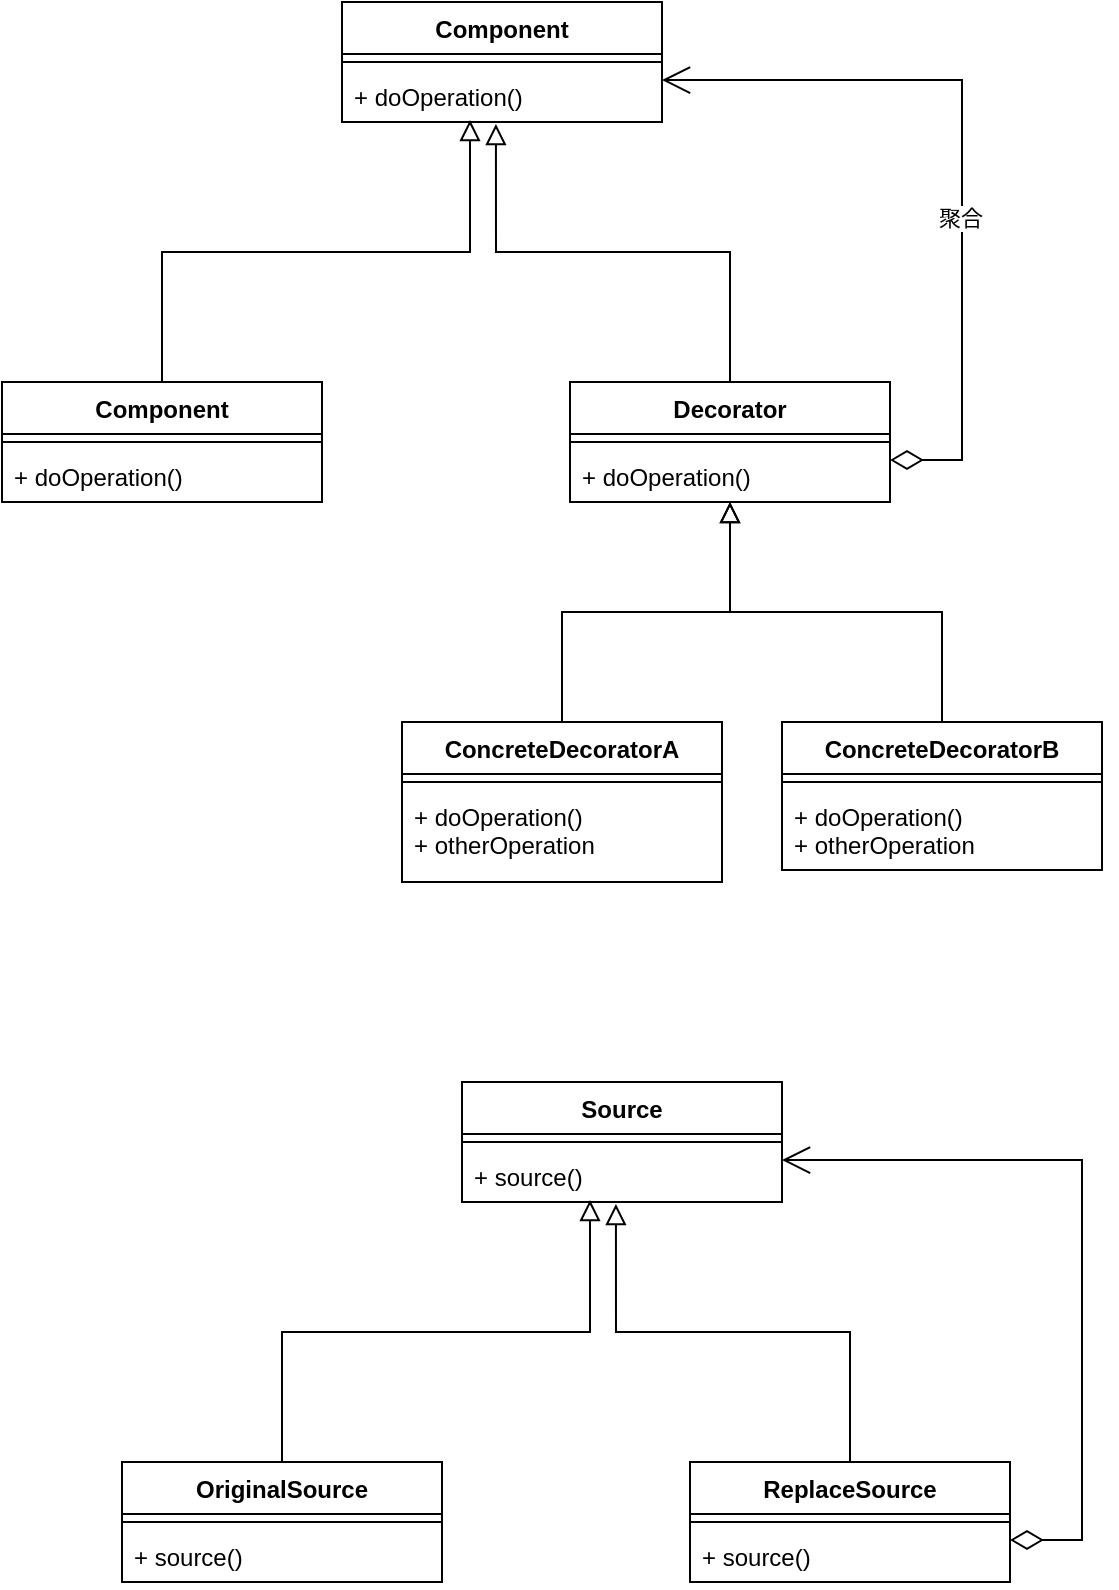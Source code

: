 <mxfile version="20.5.1" type="github">
  <diagram id="vUVdV6a0ZZg6K1GFUMTs" name="第 1 页">
    <mxGraphModel dx="1049" dy="690" grid="1" gridSize="10" guides="1" tooltips="1" connect="1" arrows="1" fold="1" page="1" pageScale="1" pageWidth="827" pageHeight="1169" math="0" shadow="0">
      <root>
        <mxCell id="0" />
        <mxCell id="1" parent="0" />
        <mxCell id="cGDT0KRbJWTony019X_f-1" value="Component" style="swimlane;fontStyle=1;align=center;verticalAlign=top;childLayout=stackLayout;horizontal=1;startSize=26;horizontalStack=0;resizeParent=1;resizeParentMax=0;resizeLast=0;collapsible=1;marginBottom=0;" vertex="1" parent="1">
          <mxGeometry x="220" y="290" width="160" height="60" as="geometry" />
        </mxCell>
        <mxCell id="cGDT0KRbJWTony019X_f-3" value="" style="line;strokeWidth=1;fillColor=none;align=left;verticalAlign=middle;spacingTop=-1;spacingLeft=3;spacingRight=3;rotatable=0;labelPosition=right;points=[];portConstraint=eastwest;strokeColor=inherit;" vertex="1" parent="cGDT0KRbJWTony019X_f-1">
          <mxGeometry y="26" width="160" height="8" as="geometry" />
        </mxCell>
        <mxCell id="cGDT0KRbJWTony019X_f-4" value="+ doOperation()" style="text;strokeColor=none;fillColor=none;align=left;verticalAlign=top;spacingLeft=4;spacingRight=4;overflow=hidden;rotatable=0;points=[[0,0.5],[1,0.5]];portConstraint=eastwest;" vertex="1" parent="cGDT0KRbJWTony019X_f-1">
          <mxGeometry y="34" width="160" height="26" as="geometry" />
        </mxCell>
        <mxCell id="cGDT0KRbJWTony019X_f-5" value="Component" style="swimlane;fontStyle=1;align=center;verticalAlign=top;childLayout=stackLayout;horizontal=1;startSize=26;horizontalStack=0;resizeParent=1;resizeParentMax=0;resizeLast=0;collapsible=1;marginBottom=0;" vertex="1" parent="1">
          <mxGeometry x="50" y="480" width="160" height="60" as="geometry" />
        </mxCell>
        <mxCell id="cGDT0KRbJWTony019X_f-7" value="" style="line;strokeWidth=1;fillColor=none;align=left;verticalAlign=middle;spacingTop=-1;spacingLeft=3;spacingRight=3;rotatable=0;labelPosition=right;points=[];portConstraint=eastwest;strokeColor=inherit;" vertex="1" parent="cGDT0KRbJWTony019X_f-5">
          <mxGeometry y="26" width="160" height="8" as="geometry" />
        </mxCell>
        <mxCell id="cGDT0KRbJWTony019X_f-8" value="+ doOperation()" style="text;strokeColor=none;fillColor=none;align=left;verticalAlign=top;spacingLeft=4;spacingRight=4;overflow=hidden;rotatable=0;points=[[0,0.5],[1,0.5]];portConstraint=eastwest;" vertex="1" parent="cGDT0KRbJWTony019X_f-5">
          <mxGeometry y="34" width="160" height="26" as="geometry" />
        </mxCell>
        <mxCell id="cGDT0KRbJWTony019X_f-9" value="Decorator" style="swimlane;fontStyle=1;align=center;verticalAlign=top;childLayout=stackLayout;horizontal=1;startSize=26;horizontalStack=0;resizeParent=1;resizeParentMax=0;resizeLast=0;collapsible=1;marginBottom=0;" vertex="1" parent="1">
          <mxGeometry x="334" y="480" width="160" height="60" as="geometry" />
        </mxCell>
        <mxCell id="cGDT0KRbJWTony019X_f-11" value="" style="line;strokeWidth=1;fillColor=none;align=left;verticalAlign=middle;spacingTop=-1;spacingLeft=3;spacingRight=3;rotatable=0;labelPosition=right;points=[];portConstraint=eastwest;strokeColor=inherit;" vertex="1" parent="cGDT0KRbJWTony019X_f-9">
          <mxGeometry y="26" width="160" height="8" as="geometry" />
        </mxCell>
        <mxCell id="cGDT0KRbJWTony019X_f-12" value="+ doOperation()" style="text;strokeColor=none;fillColor=none;align=left;verticalAlign=top;spacingLeft=4;spacingRight=4;overflow=hidden;rotatable=0;points=[[0,0.5],[1,0.5]];portConstraint=eastwest;" vertex="1" parent="cGDT0KRbJWTony019X_f-9">
          <mxGeometry y="34" width="160" height="26" as="geometry" />
        </mxCell>
        <mxCell id="cGDT0KRbJWTony019X_f-36" value="" style="endArrow=block;html=1;rounded=0;align=center;verticalAlign=bottom;endFill=0;labelBackgroundColor=none;endSize=8;entryX=0.4;entryY=0.962;entryDx=0;entryDy=0;entryPerimeter=0;exitX=0.5;exitY=0;exitDx=0;exitDy=0;edgeStyle=orthogonalEdgeStyle;" edge="1" parent="1" source="cGDT0KRbJWTony019X_f-5" target="cGDT0KRbJWTony019X_f-4">
          <mxGeometry relative="1" as="geometry">
            <mxPoint x="240" y="570" as="sourcePoint" />
            <mxPoint x="270" y="380" as="targetPoint" />
          </mxGeometry>
        </mxCell>
        <mxCell id="cGDT0KRbJWTony019X_f-37" value="" style="resizable=0;html=1;align=center;verticalAlign=top;labelBackgroundColor=none;" connectable="0" vertex="1" parent="cGDT0KRbJWTony019X_f-36">
          <mxGeometry relative="1" as="geometry" />
        </mxCell>
        <mxCell id="cGDT0KRbJWTony019X_f-38" value="" style="endArrow=block;html=1;rounded=0;align=center;verticalAlign=bottom;endFill=0;labelBackgroundColor=none;endSize=8;exitX=0.5;exitY=0;exitDx=0;exitDy=0;entryX=0.481;entryY=1.038;entryDx=0;entryDy=0;entryPerimeter=0;edgeStyle=orthogonalEdgeStyle;" edge="1" parent="1" source="cGDT0KRbJWTony019X_f-9" target="cGDT0KRbJWTony019X_f-4">
          <mxGeometry relative="1" as="geometry">
            <mxPoint x="150" y="490" as="sourcePoint" />
            <mxPoint x="280" y="380" as="targetPoint" />
          </mxGeometry>
        </mxCell>
        <mxCell id="cGDT0KRbJWTony019X_f-39" value="" style="resizable=0;html=1;align=center;verticalAlign=top;labelBackgroundColor=none;" connectable="0" vertex="1" parent="cGDT0KRbJWTony019X_f-38">
          <mxGeometry relative="1" as="geometry" />
        </mxCell>
        <mxCell id="cGDT0KRbJWTony019X_f-44" value="ConcreteDecoratorA" style="swimlane;fontStyle=1;align=center;verticalAlign=top;childLayout=stackLayout;horizontal=1;startSize=26;horizontalStack=0;resizeParent=1;resizeParentMax=0;resizeLast=0;collapsible=1;marginBottom=0;" vertex="1" parent="1">
          <mxGeometry x="250" y="650" width="160" height="80" as="geometry" />
        </mxCell>
        <mxCell id="cGDT0KRbJWTony019X_f-46" value="" style="line;strokeWidth=1;fillColor=none;align=left;verticalAlign=middle;spacingTop=-1;spacingLeft=3;spacingRight=3;rotatable=0;labelPosition=right;points=[];portConstraint=eastwest;strokeColor=inherit;" vertex="1" parent="cGDT0KRbJWTony019X_f-44">
          <mxGeometry y="26" width="160" height="8" as="geometry" />
        </mxCell>
        <mxCell id="cGDT0KRbJWTony019X_f-47" value="+ doOperation()&#xa;+ otherOperation" style="text;strokeColor=none;fillColor=none;align=left;verticalAlign=top;spacingLeft=4;spacingRight=4;overflow=hidden;rotatable=0;points=[[0,0.5],[1,0.5]];portConstraint=eastwest;" vertex="1" parent="cGDT0KRbJWTony019X_f-44">
          <mxGeometry y="34" width="160" height="46" as="geometry" />
        </mxCell>
        <mxCell id="cGDT0KRbJWTony019X_f-48" value="ConcreteDecoratorB" style="swimlane;fontStyle=1;align=center;verticalAlign=top;childLayout=stackLayout;horizontal=1;startSize=26;horizontalStack=0;resizeParent=1;resizeParentMax=0;resizeLast=0;collapsible=1;marginBottom=0;" vertex="1" parent="1">
          <mxGeometry x="440" y="650" width="160" height="74" as="geometry" />
        </mxCell>
        <mxCell id="cGDT0KRbJWTony019X_f-50" value="" style="line;strokeWidth=1;fillColor=none;align=left;verticalAlign=middle;spacingTop=-1;spacingLeft=3;spacingRight=3;rotatable=0;labelPosition=right;points=[];portConstraint=eastwest;strokeColor=inherit;" vertex="1" parent="cGDT0KRbJWTony019X_f-48">
          <mxGeometry y="26" width="160" height="8" as="geometry" />
        </mxCell>
        <mxCell id="cGDT0KRbJWTony019X_f-51" value="+ doOperation()&#xa;+ otherOperation" style="text;strokeColor=none;fillColor=none;align=left;verticalAlign=top;spacingLeft=4;spacingRight=4;overflow=hidden;rotatable=0;points=[[0,0.5],[1,0.5]];portConstraint=eastwest;" vertex="1" parent="cGDT0KRbJWTony019X_f-48">
          <mxGeometry y="34" width="160" height="40" as="geometry" />
        </mxCell>
        <mxCell id="cGDT0KRbJWTony019X_f-54" value="" style="endArrow=block;html=1;rounded=0;align=center;verticalAlign=bottom;endFill=0;labelBackgroundColor=none;endSize=8;edgeStyle=orthogonalEdgeStyle;" edge="1" parent="1" source="cGDT0KRbJWTony019X_f-44" target="cGDT0KRbJWTony019X_f-9">
          <mxGeometry relative="1" as="geometry">
            <mxPoint x="114.08" y="661.032" as="sourcePoint" />
            <mxPoint x="145.237" y="576" as="targetPoint" />
          </mxGeometry>
        </mxCell>
        <mxCell id="cGDT0KRbJWTony019X_f-55" value="" style="resizable=0;html=1;align=center;verticalAlign=top;labelBackgroundColor=none;" connectable="0" vertex="1" parent="cGDT0KRbJWTony019X_f-54">
          <mxGeometry relative="1" as="geometry" />
        </mxCell>
        <mxCell id="cGDT0KRbJWTony019X_f-56" value="" style="endArrow=block;html=1;rounded=0;align=center;verticalAlign=bottom;endFill=0;labelBackgroundColor=none;endSize=8;edgeStyle=orthogonalEdgeStyle;" edge="1" parent="1" source="cGDT0KRbJWTony019X_f-48" target="cGDT0KRbJWTony019X_f-9">
          <mxGeometry relative="1" as="geometry">
            <mxPoint x="124.08" y="671.032" as="sourcePoint" />
            <mxPoint x="155.237" y="586" as="targetPoint" />
          </mxGeometry>
        </mxCell>
        <mxCell id="cGDT0KRbJWTony019X_f-57" value="" style="resizable=0;html=1;align=center;verticalAlign=top;labelBackgroundColor=none;" connectable="0" vertex="1" parent="cGDT0KRbJWTony019X_f-56">
          <mxGeometry relative="1" as="geometry" />
        </mxCell>
        <mxCell id="cGDT0KRbJWTony019X_f-70" value="" style="endArrow=open;html=1;endSize=12;startArrow=diamondThin;startSize=14;startFill=0;edgeStyle=orthogonalEdgeStyle;rounded=0;exitX=1;exitY=0.5;exitDx=0;exitDy=0;" edge="1" parent="1">
          <mxGeometry relative="1" as="geometry">
            <mxPoint x="494" y="519" as="sourcePoint" />
            <mxPoint x="380" y="329.043" as="targetPoint" />
            <Array as="points">
              <mxPoint x="530" y="519" />
              <mxPoint x="530" y="329" />
            </Array>
          </mxGeometry>
        </mxCell>
        <mxCell id="cGDT0KRbJWTony019X_f-75" value="聚合" style="edgeLabel;html=1;align=center;verticalAlign=middle;resizable=0;points=[];" vertex="1" connectable="0" parent="cGDT0KRbJWTony019X_f-70">
          <mxGeometry x="-0.163" y="1" relative="1" as="geometry">
            <mxPoint as="offset" />
          </mxGeometry>
        </mxCell>
        <mxCell id="cGDT0KRbJWTony019X_f-76" value="Source" style="swimlane;fontStyle=1;align=center;verticalAlign=top;childLayout=stackLayout;horizontal=1;startSize=26;horizontalStack=0;resizeParent=1;resizeParentMax=0;resizeLast=0;collapsible=1;marginBottom=0;" vertex="1" parent="1">
          <mxGeometry x="280" y="830" width="160" height="60" as="geometry" />
        </mxCell>
        <mxCell id="cGDT0KRbJWTony019X_f-77" value="" style="line;strokeWidth=1;fillColor=none;align=left;verticalAlign=middle;spacingTop=-1;spacingLeft=3;spacingRight=3;rotatable=0;labelPosition=right;points=[];portConstraint=eastwest;strokeColor=inherit;" vertex="1" parent="cGDT0KRbJWTony019X_f-76">
          <mxGeometry y="26" width="160" height="8" as="geometry" />
        </mxCell>
        <mxCell id="cGDT0KRbJWTony019X_f-78" value="+ source()" style="text;strokeColor=none;fillColor=none;align=left;verticalAlign=top;spacingLeft=4;spacingRight=4;overflow=hidden;rotatable=0;points=[[0,0.5],[1,0.5]];portConstraint=eastwest;" vertex="1" parent="cGDT0KRbJWTony019X_f-76">
          <mxGeometry y="34" width="160" height="26" as="geometry" />
        </mxCell>
        <mxCell id="cGDT0KRbJWTony019X_f-79" value="OriginalSource" style="swimlane;fontStyle=1;align=center;verticalAlign=top;childLayout=stackLayout;horizontal=1;startSize=26;horizontalStack=0;resizeParent=1;resizeParentMax=0;resizeLast=0;collapsible=1;marginBottom=0;" vertex="1" parent="1">
          <mxGeometry x="110" y="1020" width="160" height="60" as="geometry" />
        </mxCell>
        <mxCell id="cGDT0KRbJWTony019X_f-80" value="" style="line;strokeWidth=1;fillColor=none;align=left;verticalAlign=middle;spacingTop=-1;spacingLeft=3;spacingRight=3;rotatable=0;labelPosition=right;points=[];portConstraint=eastwest;strokeColor=inherit;" vertex="1" parent="cGDT0KRbJWTony019X_f-79">
          <mxGeometry y="26" width="160" height="8" as="geometry" />
        </mxCell>
        <mxCell id="cGDT0KRbJWTony019X_f-81" value="+ source()" style="text;strokeColor=none;fillColor=none;align=left;verticalAlign=top;spacingLeft=4;spacingRight=4;overflow=hidden;rotatable=0;points=[[0,0.5],[1,0.5]];portConstraint=eastwest;" vertex="1" parent="cGDT0KRbJWTony019X_f-79">
          <mxGeometry y="34" width="160" height="26" as="geometry" />
        </mxCell>
        <mxCell id="cGDT0KRbJWTony019X_f-82" value="ReplaceSource" style="swimlane;fontStyle=1;align=center;verticalAlign=top;childLayout=stackLayout;horizontal=1;startSize=26;horizontalStack=0;resizeParent=1;resizeParentMax=0;resizeLast=0;collapsible=1;marginBottom=0;" vertex="1" parent="1">
          <mxGeometry x="394" y="1020" width="160" height="60" as="geometry" />
        </mxCell>
        <mxCell id="cGDT0KRbJWTony019X_f-83" value="" style="line;strokeWidth=1;fillColor=none;align=left;verticalAlign=middle;spacingTop=-1;spacingLeft=3;spacingRight=3;rotatable=0;labelPosition=right;points=[];portConstraint=eastwest;strokeColor=inherit;" vertex="1" parent="cGDT0KRbJWTony019X_f-82">
          <mxGeometry y="26" width="160" height="8" as="geometry" />
        </mxCell>
        <mxCell id="cGDT0KRbJWTony019X_f-84" value="+ source()" style="text;strokeColor=none;fillColor=none;align=left;verticalAlign=top;spacingLeft=4;spacingRight=4;overflow=hidden;rotatable=0;points=[[0,0.5],[1,0.5]];portConstraint=eastwest;" vertex="1" parent="cGDT0KRbJWTony019X_f-82">
          <mxGeometry y="34" width="160" height="26" as="geometry" />
        </mxCell>
        <mxCell id="cGDT0KRbJWTony019X_f-85" value="" style="endArrow=block;html=1;rounded=0;align=center;verticalAlign=bottom;endFill=0;labelBackgroundColor=none;endSize=8;entryX=0.4;entryY=0.962;entryDx=0;entryDy=0;entryPerimeter=0;exitX=0.5;exitY=0;exitDx=0;exitDy=0;edgeStyle=orthogonalEdgeStyle;" edge="1" parent="1" source="cGDT0KRbJWTony019X_f-79" target="cGDT0KRbJWTony019X_f-78">
          <mxGeometry relative="1" as="geometry">
            <mxPoint x="300" y="1110" as="sourcePoint" />
            <mxPoint x="330" y="920" as="targetPoint" />
          </mxGeometry>
        </mxCell>
        <mxCell id="cGDT0KRbJWTony019X_f-86" value="" style="resizable=0;html=1;align=center;verticalAlign=top;labelBackgroundColor=none;" connectable="0" vertex="1" parent="cGDT0KRbJWTony019X_f-85">
          <mxGeometry relative="1" as="geometry" />
        </mxCell>
        <mxCell id="cGDT0KRbJWTony019X_f-87" value="" style="endArrow=block;html=1;rounded=0;align=center;verticalAlign=bottom;endFill=0;labelBackgroundColor=none;endSize=8;exitX=0.5;exitY=0;exitDx=0;exitDy=0;entryX=0.481;entryY=1.038;entryDx=0;entryDy=0;entryPerimeter=0;edgeStyle=orthogonalEdgeStyle;" edge="1" parent="1" source="cGDT0KRbJWTony019X_f-82" target="cGDT0KRbJWTony019X_f-78">
          <mxGeometry relative="1" as="geometry">
            <mxPoint x="210" y="1030" as="sourcePoint" />
            <mxPoint x="340" y="920" as="targetPoint" />
          </mxGeometry>
        </mxCell>
        <mxCell id="cGDT0KRbJWTony019X_f-88" value="" style="resizable=0;html=1;align=center;verticalAlign=top;labelBackgroundColor=none;" connectable="0" vertex="1" parent="cGDT0KRbJWTony019X_f-87">
          <mxGeometry relative="1" as="geometry" />
        </mxCell>
        <mxCell id="cGDT0KRbJWTony019X_f-89" value="" style="endArrow=open;html=1;endSize=12;startArrow=diamondThin;startSize=14;startFill=0;edgeStyle=orthogonalEdgeStyle;rounded=0;exitX=1;exitY=0.5;exitDx=0;exitDy=0;" edge="1" parent="1">
          <mxGeometry relative="1" as="geometry">
            <mxPoint x="554" y="1059" as="sourcePoint" />
            <mxPoint x="440" y="869.043" as="targetPoint" />
            <Array as="points">
              <mxPoint x="590" y="1059" />
              <mxPoint x="590" y="869" />
            </Array>
          </mxGeometry>
        </mxCell>
      </root>
    </mxGraphModel>
  </diagram>
</mxfile>
